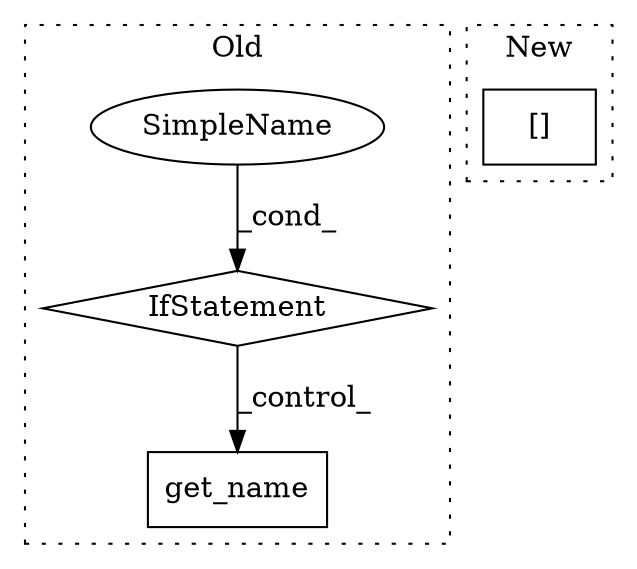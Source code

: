 digraph G {
subgraph cluster0 {
1 [label="get_name" a="32" s="2591" l="10" shape="box"];
3 [label="IfStatement" a="25" s="2659" l="23" shape="diamond"];
4 [label="SimpleName" a="42" s="2677" l="5" shape="ellipse"];
label = "Old";
style="dotted";
}
subgraph cluster1 {
2 [label="[]" a="2" s="3287,3300" l="2,1" shape="box"];
label = "New";
style="dotted";
}
3 -> 1 [label="_control_"];
4 -> 3 [label="_cond_"];
}